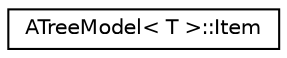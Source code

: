 digraph "Graphical Class Hierarchy"
{
 // LATEX_PDF_SIZE
  edge [fontname="Helvetica",fontsize="10",labelfontname="Helvetica",labelfontsize="10"];
  node [fontname="Helvetica",fontsize="10",shape=record];
  rankdir="LR";
  Node0 [label="ATreeModel\< T \>::Item",height=0.2,width=0.4,color="black", fillcolor="white", style="filled",URL="$structATreeModel_1_1Item.html",tooltip=" "];
}
